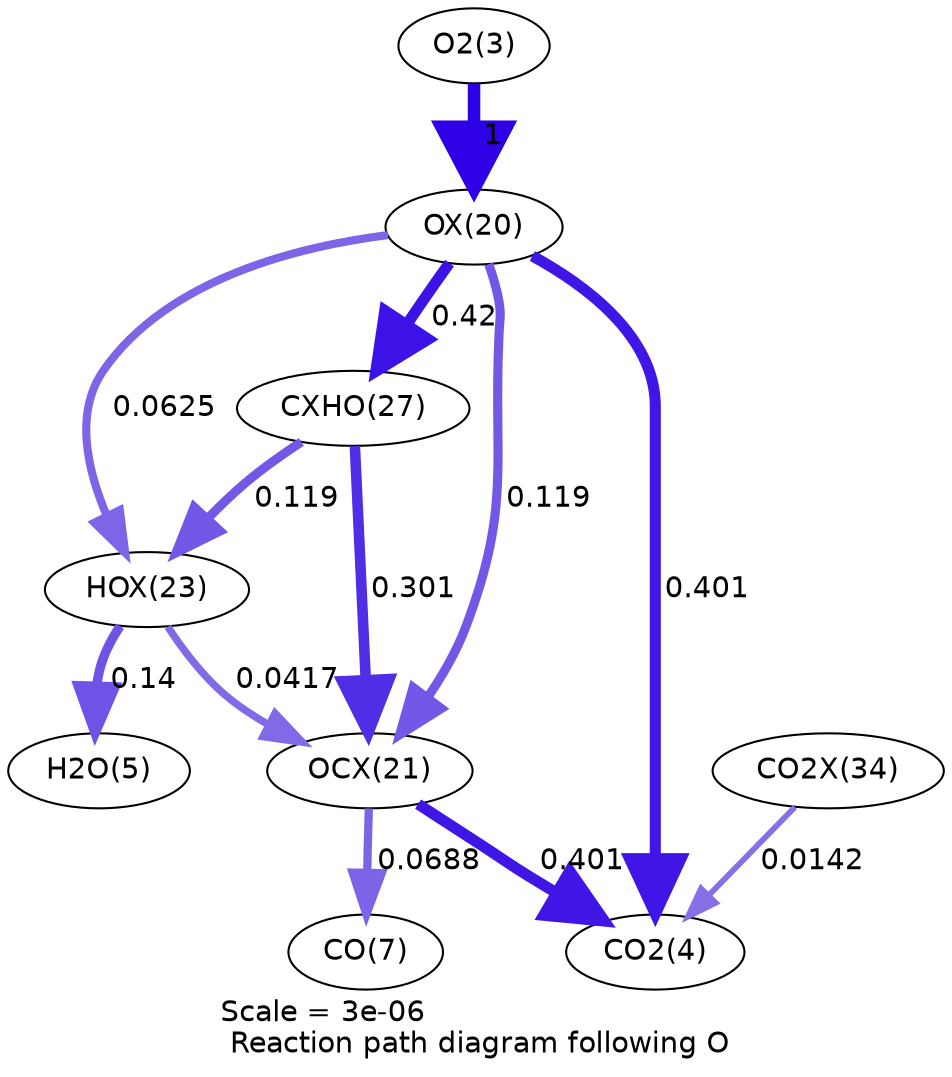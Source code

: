 digraph reaction_paths {
center=1;
s5 -> s23[fontname="Helvetica", penwidth=6, arrowsize=3, color="0.7, 1.5, 0.9"
, label=" 1"];
s23 -> s26[fontname="Helvetica", penwidth=3.91, arrowsize=1.95, color="0.7, 0.563, 0.9"
, label=" 0.0625"];
s23 -> s29[fontname="Helvetica", penwidth=5.34, arrowsize=2.67, color="0.7, 0.92, 0.9"
, label=" 0.42"];
s23 -> s24[fontname="Helvetica", penwidth=4.39, arrowsize=2.2, color="0.7, 0.619, 0.9"
, label=" 0.119"];
s23 -> s6[fontname="Helvetica", penwidth=5.31, arrowsize=2.66, color="0.7, 0.901, 0.9"
, label=" 0.401"];
s26 -> s7[fontname="Helvetica", penwidth=4.51, arrowsize=2.26, color="0.7, 0.64, 0.9"
, label=" 0.14"];
s29 -> s26[fontname="Helvetica", penwidth=4.39, arrowsize=2.2, color="0.7, 0.619, 0.9"
, label=" 0.119"];
s26 -> s24[fontname="Helvetica", penwidth=3.6, arrowsize=1.8, color="0.7, 0.542, 0.9"
, label=" 0.0417"];
s29 -> s24[fontname="Helvetica", penwidth=5.09, arrowsize=2.55, color="0.7, 0.801, 0.9"
, label=" 0.301"];
s24 -> s9[fontname="Helvetica", penwidth=3.98, arrowsize=1.99, color="0.7, 0.569, 0.9"
, label=" 0.0688"];
s24 -> s6[fontname="Helvetica", penwidth=5.31, arrowsize=2.66, color="0.7, 0.901, 0.9"
, label=" 0.401"];
s31 -> s6[fontname="Helvetica", penwidth=2.79, arrowsize=1.4, color="0.7, 0.514, 0.9"
, label=" 0.0142"];
s5 [ fontname="Helvetica", label="O2(3)"];
s6 [ fontname="Helvetica", label="CO2(4)"];
s7 [ fontname="Helvetica", label="H2O(5)"];
s9 [ fontname="Helvetica", label="CO(7)"];
s23 [ fontname="Helvetica", label="OX(20)"];
s24 [ fontname="Helvetica", label="OCX(21)"];
s26 [ fontname="Helvetica", label="HOX(23)"];
s29 [ fontname="Helvetica", label="CXHO(27)"];
s31 [ fontname="Helvetica", label="CO2X(34)"];
 label = "Scale = 3e-06\l Reaction path diagram following O";
 fontname = "Helvetica";
}
